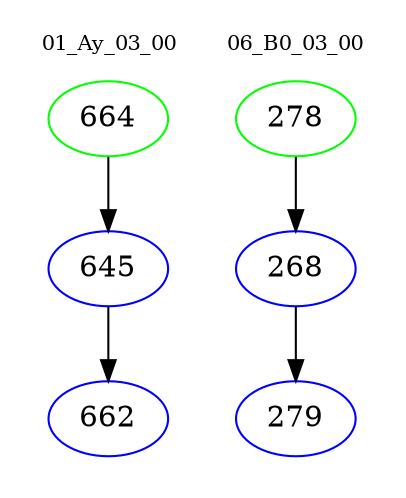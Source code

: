 digraph{
subgraph cluster_0 {
color = white
label = "01_Ay_03_00";
fontsize=10;
T0_664 [label="664", color="green"]
T0_664 -> T0_645 [color="black"]
T0_645 [label="645", color="blue"]
T0_645 -> T0_662 [color="black"]
T0_662 [label="662", color="blue"]
}
subgraph cluster_1 {
color = white
label = "06_B0_03_00";
fontsize=10;
T1_278 [label="278", color="green"]
T1_278 -> T1_268 [color="black"]
T1_268 [label="268", color="blue"]
T1_268 -> T1_279 [color="black"]
T1_279 [label="279", color="blue"]
}
}
